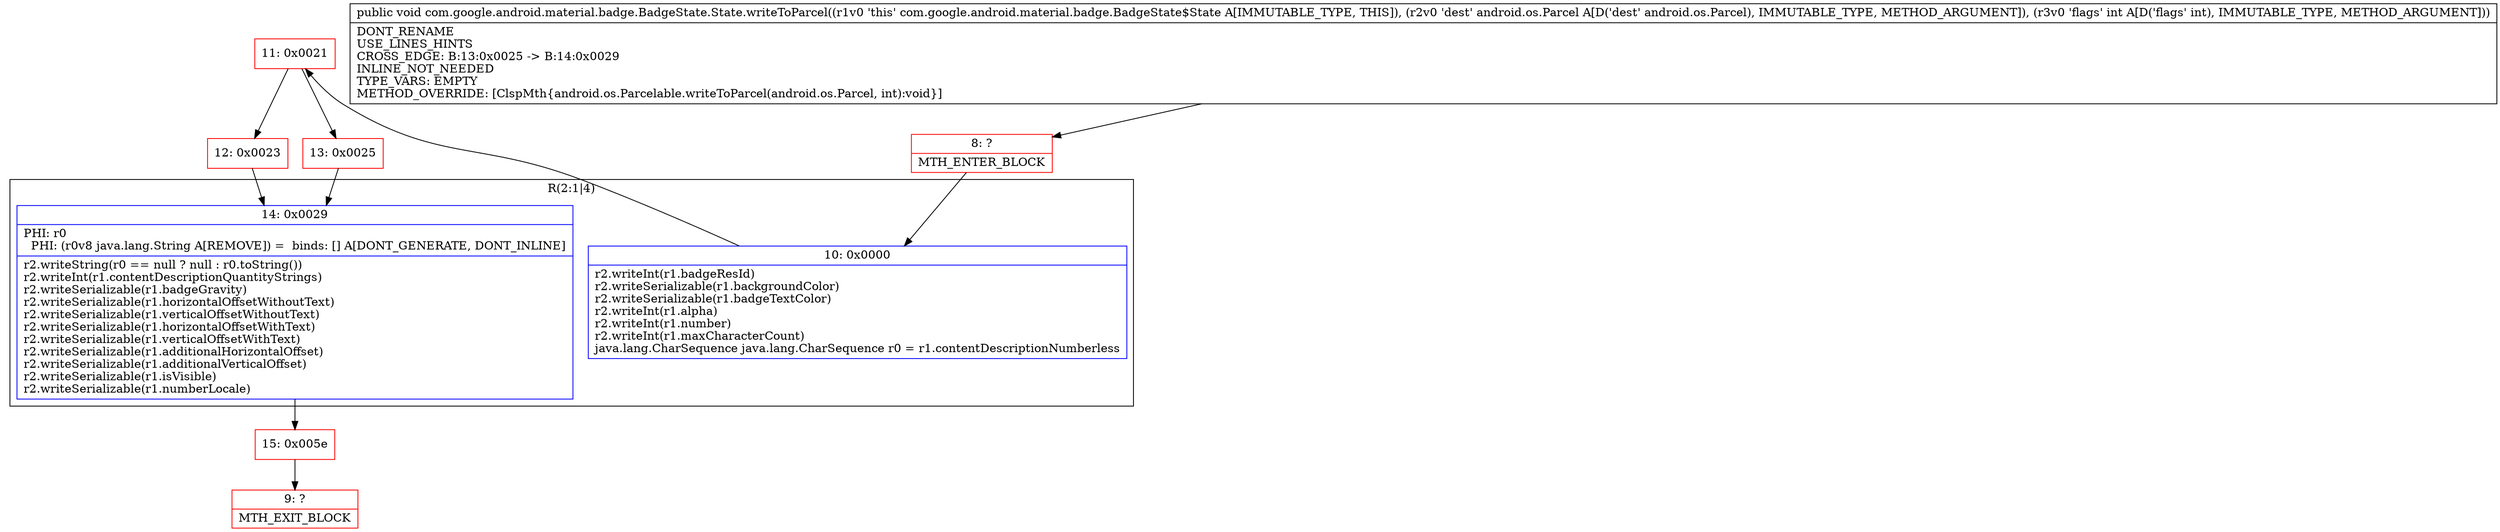 digraph "CFG forcom.google.android.material.badge.BadgeState.State.writeToParcel(Landroid\/os\/Parcel;I)V" {
subgraph cluster_Region_281228228 {
label = "R(2:1|4)";
node [shape=record,color=blue];
Node_10 [shape=record,label="{10\:\ 0x0000|r2.writeInt(r1.badgeResId)\lr2.writeSerializable(r1.backgroundColor)\lr2.writeSerializable(r1.badgeTextColor)\lr2.writeInt(r1.alpha)\lr2.writeInt(r1.number)\lr2.writeInt(r1.maxCharacterCount)\ljava.lang.CharSequence java.lang.CharSequence r0 = r1.contentDescriptionNumberless\l}"];
Node_14 [shape=record,label="{14\:\ 0x0029|PHI: r0 \l  PHI: (r0v8 java.lang.String A[REMOVE]) =  binds: [] A[DONT_GENERATE, DONT_INLINE]\l|r2.writeString(r0 == null ? null : r0.toString())\lr2.writeInt(r1.contentDescriptionQuantityStrings)\lr2.writeSerializable(r1.badgeGravity)\lr2.writeSerializable(r1.horizontalOffsetWithoutText)\lr2.writeSerializable(r1.verticalOffsetWithoutText)\lr2.writeSerializable(r1.horizontalOffsetWithText)\lr2.writeSerializable(r1.verticalOffsetWithText)\lr2.writeSerializable(r1.additionalHorizontalOffset)\lr2.writeSerializable(r1.additionalVerticalOffset)\lr2.writeSerializable(r1.isVisible)\lr2.writeSerializable(r1.numberLocale)\l}"];
}
Node_8 [shape=record,color=red,label="{8\:\ ?|MTH_ENTER_BLOCK\l}"];
Node_11 [shape=record,color=red,label="{11\:\ 0x0021}"];
Node_12 [shape=record,color=red,label="{12\:\ 0x0023}"];
Node_15 [shape=record,color=red,label="{15\:\ 0x005e}"];
Node_9 [shape=record,color=red,label="{9\:\ ?|MTH_EXIT_BLOCK\l}"];
Node_13 [shape=record,color=red,label="{13\:\ 0x0025}"];
MethodNode[shape=record,label="{public void com.google.android.material.badge.BadgeState.State.writeToParcel((r1v0 'this' com.google.android.material.badge.BadgeState$State A[IMMUTABLE_TYPE, THIS]), (r2v0 'dest' android.os.Parcel A[D('dest' android.os.Parcel), IMMUTABLE_TYPE, METHOD_ARGUMENT]), (r3v0 'flags' int A[D('flags' int), IMMUTABLE_TYPE, METHOD_ARGUMENT]))  | DONT_RENAME\lUSE_LINES_HINTS\lCROSS_EDGE: B:13:0x0025 \-\> B:14:0x0029\lINLINE_NOT_NEEDED\lTYPE_VARS: EMPTY\lMETHOD_OVERRIDE: [ClspMth\{android.os.Parcelable.writeToParcel(android.os.Parcel, int):void\}]\l}"];
MethodNode -> Node_8;Node_10 -> Node_11;
Node_14 -> Node_15;
Node_8 -> Node_10;
Node_11 -> Node_12;
Node_11 -> Node_13;
Node_12 -> Node_14;
Node_15 -> Node_9;
Node_13 -> Node_14;
}

